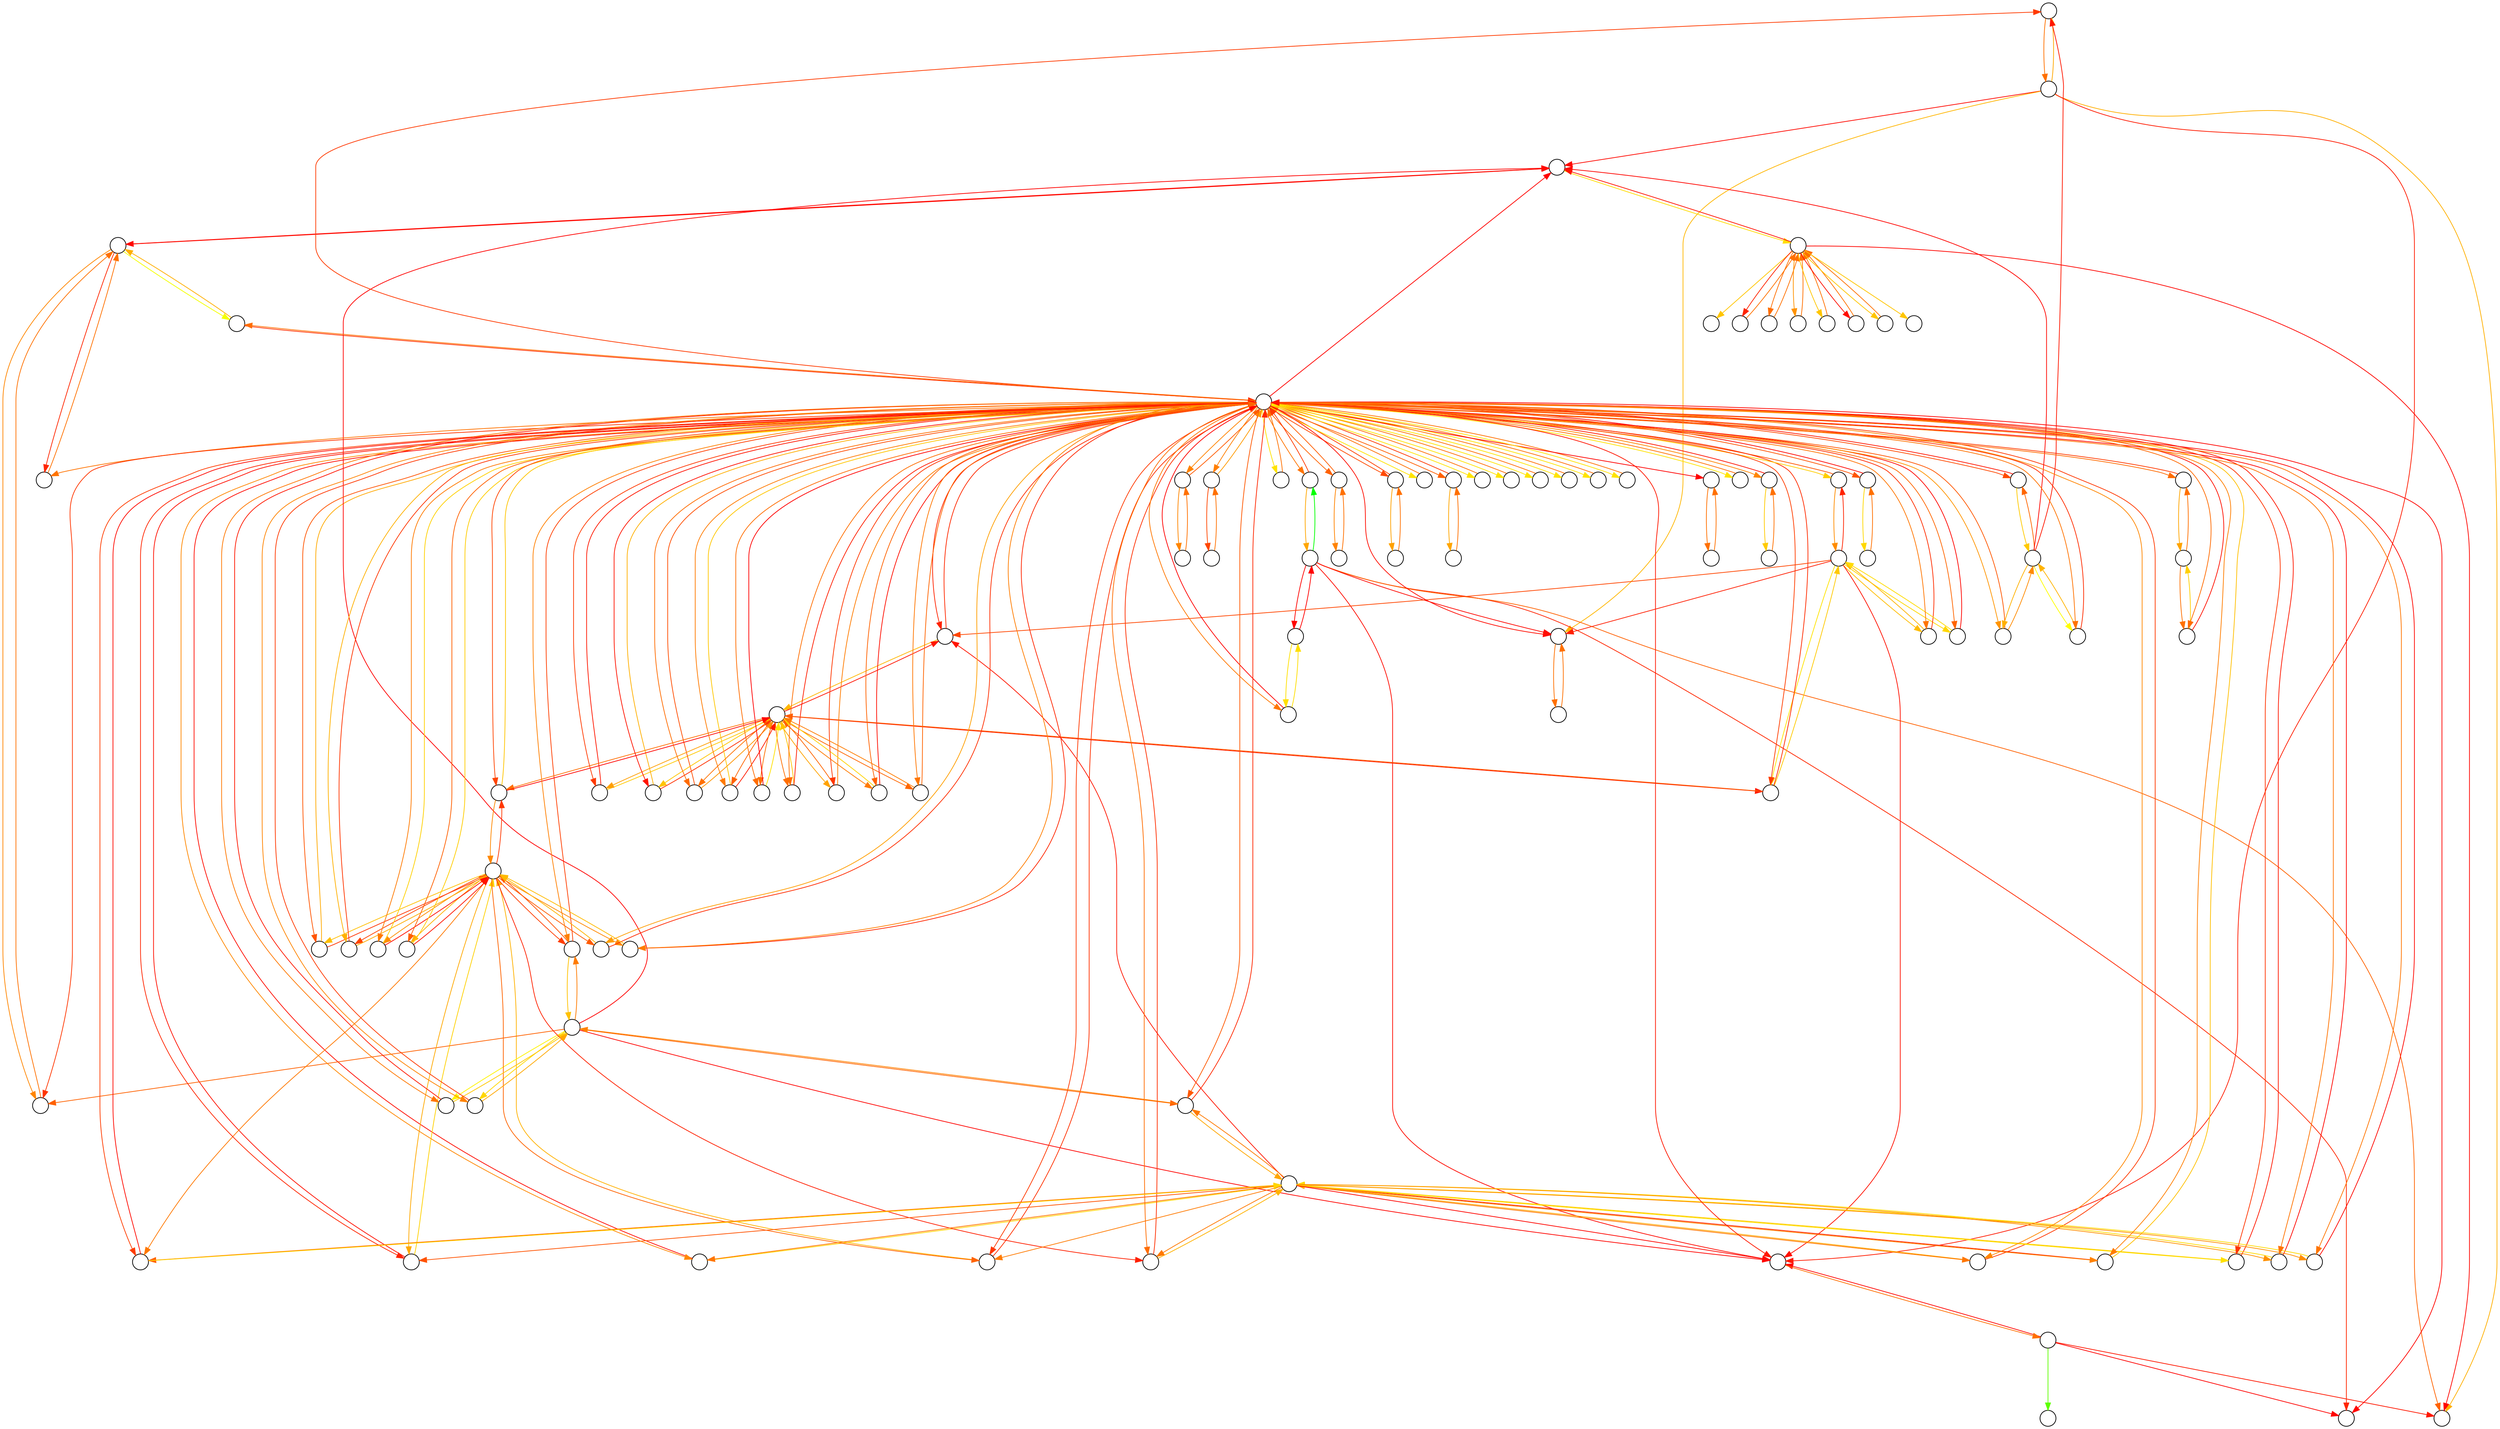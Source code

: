 digraph G {
	graph [ranksep="1.2 equally"]
	node [fixedsize=true shape=circle width=.3]
	455685 [label=""]
	746504 [label=""]
	651786 [label=""]
	1164812 [label=""]
	1308691 [label=""]
	3605 [label=""]
	26648 [label=""]
	1718809 [label=""]
	237084 [label=""]
	53278 [label=""]
	918049 [label=""]
	137274 [label=""]
	906299 [label=""]
	846915 [label=""]
	729674 [label=""]
	383054 [label=""]
	1392725 [label=""]
	200284 [label=""]
	727140 [label=""]
	1680486 [label=""]
	1068149 [label=""]
	1170040 [label=""]
	1156 [label=""]
	1109637 [label=""]
	197766 [label=""]
	1165456 [label=""]
	27281 [label=""]
	161850 [label=""]
	957591 [label=""]
	156 [label=""]
	1695396 [label=""]
	1587878 [label=""]
	293032 [label=""]
	3760 [label=""]
	187066 [label=""]
	694461 [label=""]
	1171134 [label=""]
	703 [label=""]
	1180871 [label=""]
	1731276 [label=""]
	1163480 [label=""]
	1380586 [label=""]
	912619 [label=""]
	1347965 [label=""]
	236374 [label=""]
	1260791 [label=""]
	12025 [label=""]
	48894 [label=""]
	11519 [label=""]
	11556 [label=""]
	1076005 [label=""]
	325414 [label=""]
	133927 [label=""]
	299 [label=""]
	1153836 [label=""]
	1090349 [label=""]
	1585967 [label=""]
	141132 [label=""]
	1309521 [label=""]
	10066 [label=""]
	42325 [label=""]
	124758 [label=""]
	1497944 [label=""]
	66106 [label=""]
	1417572 [label=""]
	1701225 [label=""]
	1412459 [label=""]
	1176943 [label=""]
	36722 [label=""]
	887 [label=""]
	939389 [label=""]
	742782 [label=""]
	1761663 [label=""]
	18818 [label=""]
	953220 [label=""]
	34187 [label=""]
	1678230 [label=""]
	1029037 [label=""]
	140721 [label=""]
	16312 [label=""]
	490938 [label=""]
	985162 [label=""]
	1727937 [label=""]
	1594818 [label=""]
	9667 [label=""]
	490437 [label=""]
	1717191 [label=""]
	1177035 [label=""]
	15821 [label=""]
	1159632 [label=""]
	624593 [label=""]
	45011 [label=""]
	187352 [label=""]
	1143769 [label=""]
	115168 [label=""]
	34276 [label=""]
	1484113 [label=""]
	1176914 [label=""]
	1042421 [label=""]
	337400 [label=""]
	1109637 -> 18818 [color="0.0247930416873  1.000 1.000"]
	1109637 -> 34187 [color="0.0643455637761  1.000 1.000"]
	1109637 -> 490938 [color="0.00629982893824  1.000 1.000"]
	1109637 -> 729674 [color="0.00185056021898  1.000 1.000"]
	1109637 -> 1042421 [color="0.333333333333  1.000 1.000"]
	1109637 -> 1484113 [color="0.00705965783556  1.000 1.000"]
	10066 -> 1159632 [color="0.0729469976316  1.000 1.000"]
	1678230 -> 1076005 [color="0.137331028622  1.000 1.000"]
	1678230 -> 1159632 [color="0.00856296664113  1.000 1.000"]
	27281 -> 490437 [color="0.0729469976316  1.000 1.000"]
	236374 -> 1029037 [color="0.0215276001106  1.000 1.000"]
	236374 -> 1159632 [color="0.124366395153  1.000 1.000"]
	15821 -> 53278 [color="0.0729469976316  1.000 1.000"]
	383054 -> 337400 [color="0.0729469976316  1.000 1.000"]
	293032 -> 490938 [color="0.0729469976316  1.000 1.000"]
	1380586 -> 1392725 [color="0.0729469976316  1.000 1.000"]
	48894 -> 490437 [color="0.0729469976316  1.000 1.000"]
	3760 -> 1159632 [color="0.0729469976316  1.000 1.000"]
	237084 -> 156 [color="0.272293252538  1.000 1.000"]
	237084 -> 18818 [color="0.00135393958948  1.000 1.000"]
	237084 -> 34187 [color="0.0154155740242  1.000 1.000"]
	237084 -> 1484113 [color="0.00272522437479  1.000 1.000"]
	1417572 -> 11556 [color="0.0882618694023  1.000 1.000"]
	1417572 -> 1076005 [color="0.00268328449309  1.000 1.000"]
	1417572 -> 1159632 [color="0.127895838999  1.000 1.000"]
	1156 -> 1159632 [color="0.0729469976316  1.000 1.000"]
	953220 -> 1029037 [color="0.141611147355  1.000 1.000"]
	953220 -> 1159632 [color="0.00428284790765  1.000 1.000"]
	9667 -> 1159632 [color="0.0729469976316  1.000 1.000"]
	1260791 -> 1076005 [color="0.0163632990163  1.000 1.000"]
	1260791 -> 1159632 [color="0.129530696247  1.000 1.000"]
	1163480 -> 1076005 [color="0.119252298289  1.000 1.000"]
	1163480 -> 1159632 [color="0.0266416969741  1.000 1.000"]
	1701225 -> 1029037 [color="0.142544264799  1.000 1.000"]
	1701225 -> 1159632 [color="0.00334973046418  1.000 1.000"]
	187352 -> 1029037 [color="0.139910581141  1.000 1.000"]
	187352 -> 1159632 [color="0.00598341412212  1.000 1.000"]
	1170040 -> 1029037 [color="0.138448154015  1.000 1.000"]
	1170040 -> 1159632 [color="0.00744584124778  1.000 1.000"]
	1727937 -> 11556 [color="0.0128373995269  1.000 1.000"]
	1727937 -> 1159632 [color="0.133056595736  1.000 1.000"]
	1171134 -> 1076005 [color="0.0316850065114  1.000 1.000"]
	1171134 -> 1159632 [color="0.114208988752  1.000 1.000"]
	115168 -> 746504 [color="0.0729469976316  1.000 1.000"]
	1176943 -> 1076005 [color="0.127088511614  1.000 1.000"]
	1176943 -> 1159632 [color="0.0188054836493  1.000 1.000"]
	299 -> 1159632 [color="0.0729469976316  1.000 1.000"]
	1090349 -> 161850 [color="0.0729469976316  1.000 1.000"]
	694461 -> 1159632 [color="0.0559954404423  1.000 1.000"]
	694461 -> 1585967 [color="0.0898985548208  1.000 1.000"]
	1347965 -> 1029037 [color="0.108772349739  1.000 1.000"]
	1347965 -> 1159632 [color="0.0371216455243  1.000 1.000"]
	161850 -> 1090349 [color="0.10485643618  1.000 1.000"]
	161850 -> 1159632 [color="0.0410375590827  1.000 1.000"]
	742782 -> 957591 [color="0.130341318645  1.000 1.000"]
	742782 -> 1159632 [color="0.0155526766185  1.000 1.000"]
	1180871 -> 1076005 [color="0.0959429537707  1.000 1.000"]
	1180871 -> 1159632 [color="0.0499510414924  1.000 1.000"]
	1143769 -> 957591 [color="0.0852739470124  1.000 1.000"]
	1143769 -> 1029037 [color="0.108389194248  1.000 1.000"]
	1143769 -> 1159632 [color="0.0251778516345  1.000 1.000"]
	1177035 -> 11556 [color="0.121389298939  1.000 1.000"]
	1177035 -> 1159632 [color="0.0245046963244  1.000 1.000"]
	746504 -> 115168 [color="0.140819920354  1.000 1.000"]
	746504 -> 1159632 [color="0.00507407490896  1.000 1.000"]
	985162 -> 36722 [color="0.135001091106  1.000 1.000"]
	985162 -> 1159632 [color="0.0108929041568  1.000 1.000"]
	187066 -> 1029037 [color="0.11589764672  1.000 1.000"]
	187066 -> 1159632 [color="0.0299963485436  1.000 1.000"]
	846915 -> 325414 [color="0.0729469976316  1.000 1.000"]
	141132 -> 1029037 [color="0.130999689092  1.000 1.000"]
	141132 -> 1159632 [color="0.0148943061712  1.000 1.000"]
	1165456 -> 11556 [color="0.115252841184  1.000 1.000"]
	1165456 -> 1159632 [color="0.0306411540791  1.000 1.000"]
	624593 -> 727140 [color="0.0729469976316  1.000 1.000"]
	1484113 -> 237084 [color="0.0729469976316  1.000 1.000"]
	124758 -> 1159632 [color="0.00325580466423  1.000 1.000"]
	124758 -> 1731276 [color="0.142638190599  1.000 1.000"]
	912619 -> 325414 [color="0.0729469976316  1.000 1.000"]
	1309521 -> 1159632 [color="0.0287787324592  1.000 1.000"]
	1309521 -> 1585967 [color="0.117115262804  1.000 1.000"]
	1042421 -> 1109637 [color="0.108552829959  1.000 1.000"]
	1042421 -> 1159632 [color="0.037341165304  1.000 1.000"]
	36722 -> 651786 [color="0.072737302927  1.000 1.000"]
	36722 -> 985162 [color="0.0731566923361  1.000 1.000"]
	11519 -> 1159632 [color="0.0729469976316  1.000 1.000"]
	1153836 -> 1076005 [color="0.145893995263  1.000 1.000"]
	1153836 -> 1159632 [color="0.0  1.000 1.000"]
	140721 -> 1076005 [color="0.059250752376  1.000 1.000"]
	140721 -> 1159632 [color="0.0281891427214  1.000 1.000"]
	140721 -> 1731276 [color="0.131401097797  1.000 1.000"]
	1159632 -> 299 [color="0.148055939622  1.000 1.000"]
	1159632 -> 703 [color="0.148055939622  1.000 1.000"]
	1159632 -> 887 [color="0.148055939622  1.000 1.000"]
	1159632 -> 1156 [color="0.148055939622  1.000 1.000"]
	1159632 -> 3605 [color="0.148055939622  1.000 1.000"]
	1159632 -> 3760 [color="0.148055939622  1.000 1.000"]
	1159632 -> 9667 [color="0.148055939622  1.000 1.000"]
	1159632 -> 10066 [color="0.148055939622  1.000 1.000"]
	1159632 -> 11519 [color="0.148055939622  1.000 1.000"]
	1159632 -> 18818 [color="0.00323528831269  1.000 1.000"]
	1159632 -> 53278 [color="0.000907428695163  1.000 1.000"]
	1159632 -> 66106 [color="0.0768456636232  1.000 1.000"]
	1159632 -> 124758 [color="0.0661941620356  1.000 1.000"]
	1159632 -> 133927 [color="0.0762625623708  1.000 1.000"]
	1159632 -> 137274 [color="0.0712577624086  1.000 1.000"]
	1159632 -> 140721 [color="0.04029338633  1.000 1.000"]
	1159632 -> 141132 [color="0.0332597891102  1.000 1.000"]
	1159632 -> 161850 [color="0.0475552585352  1.000 1.000"]
	1159632 -> 187066 [color="0.070750758157  1.000 1.000"]
	1159632 -> 187352 [color="0.0391179714343  1.000 1.000"]
	1159632 -> 197766 [color="0.0238952419178  1.000 1.000"]
	1159632 -> 200284 [color="0.0484202435315  1.000 1.000"]
	1159632 -> 236374 [color="0.0818467177144  1.000 1.000"]
	1159632 -> 337400 [color="0.0875809786503  1.000 1.000"]
	1159632 -> 455685 [color="0.0379310929344  1.000 1.000"]
	1159632 -> 490938 [color="0.00805046182231  1.000 1.000"]
	1159632 -> 651786 [color="0.0700518502266  1.000 1.000"]
	1159632 -> 694461 [color="0.0966202749545  1.000 1.000"]
	1159632 -> 727140 [color="0.0636332228673  1.000 1.000"]
	1159632 -> 742782 [color="0.0776019491475  1.000 1.000"]
	1159632 -> 746504 [color="0.0550636918313  1.000 1.000"]
	1159632 -> 846915 [color="0.0754674925836  1.000 1.000"]
	1159632 -> 906299 [color="0.0848283887989  1.000 1.000"]
	1159632 -> 912619 [color="0.0349387806538  1.000 1.000"]
	1159632 -> 939389 [color="0.0625524436453  1.000 1.000"]
	1159632 -> 953220 [color="0.0758598854696  1.000 1.000"]
	1159632 -> 985162 [color="0.0696020935317  1.000 1.000"]
	1159632 -> 1042421 [color="0.0749585383864  1.000 1.000"]
	1159632 -> 1068149 [color="0.0828246853424  1.000 1.000"]
	1159632 -> 1143769 [color="0.0570047554548  1.000 1.000"]
	1159632 -> 1153836 [color="0.0704336533204  1.000 1.000"]
	1159632 -> 1163480 [color="0.0223417695371  1.000 1.000"]
	1159632 -> 1164812 [color="0.134584967644  1.000 1.000"]
	1159632 -> 1165456 [color="0.0367269154504  1.000 1.000"]
	1159632 -> 1170040 [color="0.0883638374215  1.000 1.000"]
	1159632 -> 1171134 [color="0.012446765289  1.000 1.000"]
	1159632 -> 1176914 [color="0.0765301102707  1.000 1.000"]
	1159632 -> 1176943 [color="0.0714436919378  1.000 1.000"]
	1159632 -> 1177035 [color="0.0813075502691  1.000 1.000"]
	1159632 -> 1180871 [color="0.0701141409379  1.000 1.000"]
	1159632 -> 1260791 [color="0.080067079363  1.000 1.000"]
	1159632 -> 1309521 [color="0.0742266539432  1.000 1.000"]
	1159632 -> 1347965 [color="0.0876350112551  1.000 1.000"]
	1159632 -> 1392725 [color="0.082142024996  1.000 1.000"]
	1159632 -> 1412459 [color="0.0792071308033  1.000 1.000"]
	1159632 -> 1417572 [color="0.0439005800245  1.000 1.000"]
	1159632 -> 1484113 [color="0.0155570272762  1.000 1.000"]
	1159632 -> 1497944 [color="0.114676836003  1.000 1.000"]
	1159632 -> 1587878 [color="0.00140321962732  1.000 1.000"]
	1159632 -> 1594818 [color="0.0856679840214  1.000 1.000"]
	1159632 -> 1678230 [color="0.0637815281204  1.000 1.000"]
	1159632 -> 1680486 [color="0.0550059040549  1.000 1.000"]
	1159632 -> 1695396 [color="0.0371681654376  1.000 1.000"]
	1159632 -> 1701225 [color="0.0746627306672  1.000 1.000"]
	1159632 -> 1717191 [color="0.103402255669  1.000 1.000"]
	1159632 -> 1727937 [color="0.0620234867386  1.000 1.000"]
	1159632 -> 1761663 [color="0.0357115441638  1.000 1.000"]
	651786 -> 36722 [color="0.107165285021  1.000 1.000"]
	651786 -> 1159632 [color="0.0387287102419  1.000 1.000"]
	1717191 -> 11556 [color="0.115991294214  1.000 1.000"]
	1717191 -> 1159632 [color="0.0299027010491  1.000 1.000"]
	325414 -> 137274 [color="0.173864468388  1.000 1.000"]
	325414 -> 846915 [color="0.0242676352715  1.000 1.000"]
	325414 -> 912619 [color="0.0867379573147  1.000 1.000"]
	325414 -> 1587878 [color="0.00691792955229  1.000 1.000"]
	1497944 -> 11556 [color="0.110873098883  1.000 1.000"]
	1497944 -> 1159632 [color="0.0350208963804  1.000 1.000"]
	727140 -> 624593 [color="0.085389920119  1.000 1.000"]
	727140 -> 1159632 [color="0.0605040751442  1.000 1.000"]
	906299 -> 1159632 [color="0.0587400849748  1.000 1.000"]
	906299 -> 1718809 [color="0.0871539102884  1.000 1.000"]
	1695396 -> 1076005 [color="0.131480216359  1.000 1.000"]
	1695396 -> 1159632 [color="0.014413778904  1.000 1.000"]
	137274 -> 325414 [color="0.114299217799  1.000 1.000"]
	137274 -> 1159632 [color="0.0315947774641  1.000 1.000"]
	3605 -> 1159632 [color="0.0729469976316  1.000 1.000"]
	1176914 -> 1076005 [color="0.0812436275915  1.000 1.000"]
	1176914 -> 1159632 [color="0.0646503676716  1.000 1.000"]
	703 -> 1159632 [color="0.0729469976316  1.000 1.000"]
	1412459 -> 11556 [color="0.0100908420522  1.000 1.000"]
	1412459 -> 1159632 [color="0.135803153211  1.000 1.000"]
	197766 -> 11556 [color="0.135737684927  1.000 1.000"]
	197766 -> 1159632 [color="0.0101563103363  1.000 1.000"]
	1308691 -> 34187 [color="0.114300221493  1.000 1.000"]
	1308691 -> 455685 [color="0.109245846268  1.000 1.000"]
	1308691 -> 490938 [color="0.118575367436  1.000 1.000"]
	1308691 -> 1484113 [color="0.0171367924138  1.000 1.000"]
	1308691 -> 1587878 [color="0.00547676054632  1.000 1.000"]
	1029037 -> 141132 [color="0.147122254946  1.000 1.000"]
	1029037 -> 187066 [color="0.0788845465254  1.000 1.000"]
	1029037 -> 187352 [color="0.065432341416  1.000 1.000"]
	1029037 -> 197766 [color="0.0538964113176  1.000 1.000"]
	1029037 -> 236374 [color="0.0848534552932  1.000 1.000"]
	1029037 -> 953220 [color="0.092526153863  1.000 1.000"]
	1029037 -> 1143769 [color="0.0798746603125  1.000 1.000"]
	1029037 -> 1163480 [color="0.0136577836297  1.000 1.000"]
	1029037 -> 1165456 [color="0.0807059709267  1.000 1.000"]
	1029037 -> 1170040 [color="0.0765011425824  1.000 1.000"]
	1029037 -> 1347965 [color="0.0774352030765  1.000 1.000"]
	1029037 -> 1484113 [color="0.00336062298934  1.000 1.000"]
	1029037 -> 1701225 [color="0.0940604223315  1.000 1.000"]
	1718809 -> 906299 [color="0.0729469976316  1.000 1.000"]
	42325 -> 490437 [color="0.0729469976316  1.000 1.000"]
	53278 -> 15821 [color="0.0729469976316  1.000 1.000"]
	887 -> 1159632 [color="0.0729469976316  1.000 1.000"]
	34276 -> 490437 [color="0.0729469976316  1.000 1.000"]
	16312 -> 490437 [color="0.0729469976316  1.000 1.000"]
	1594818 -> 957591 [color="0.109030172777  1.000 1.000"]
	1594818 -> 1159632 [color="0.0368638224862  1.000 1.000"]
	1680486 -> 11556 [color="0.0356442010799  1.000 1.000"]
	1680486 -> 1159632 [color="0.110249794183  1.000 1.000"]
	200284 -> 1159632 [color="0.0148427410521  1.000 1.000"]
	200284 -> 1585967 [color="0.131051254211  1.000 1.000"]
	26648 -> 490437 [color="0.0729469976316  1.000 1.000"]
	729674 -> 66106 [color="0.145860234014  1.000 1.000"]
	729674 -> 1109637 [color="3.37612492442e-05  1.000 1.000"]
	490437 -> 12025 [color="0.128358959811  1.000 1.000"]
	490437 -> 16312 [color="0.128358959811  1.000 1.000"]
	490437 -> 26648 [color="0.0711529713797  1.000 1.000"]
	490437 -> 27281 [color="0.0955985754234  1.000 1.000"]
	490437 -> 34187 [color="0.00348376306581  1.000 1.000"]
	490437 -> 34276 [color="0.0233245515577  1.000 1.000"]
	490437 -> 42325 [color="0.0096597510784  1.000 1.000"]
	490437 -> 45011 [color="0.128358959811  1.000 1.000"]
	490437 -> 48894 [color="0.128358959811  1.000 1.000"]
	490437 -> 1587878 [color="0.0128145245663  1.000 1.000"]
	1585967 -> 200284 [color="0.0663600253046  1.000 1.000"]
	1585967 -> 455685 [color="0.014329081037  1.000 1.000"]
	1585967 -> 694461 [color="0.115086064276  1.000 1.000"]
	1585967 -> 1309521 [color="0.165191253424  1.000 1.000"]
	1585967 -> 1587878 [color="0.00376856411635  1.000 1.000"]
	1068149 -> 11556 [color="0.0518619665412  1.000 1.000"]
	1068149 -> 957591 [color="0.126062743175  1.000 1.000"]
	1068149 -> 1159632 [color="0.0409162831789  1.000 1.000"]
	1076005 -> 140721 [color="0.0198824508724  1.000 1.000"]
	1076005 -> 1153836 [color="0.0732042570725  1.000 1.000"]
	1076005 -> 1163480 [color="0.0147420507858  1.000 1.000"]
	1076005 -> 1171134 [color="0.127890704233  1.000 1.000"]
	1076005 -> 1176914 [color="0.067454792285  1.000 1.000"]
	1076005 -> 1176943 [color="0.0722517068435  1.000 1.000"]
	1076005 -> 1180871 [color="0.0735055837624  1.000 1.000"]
	1076005 -> 1260791 [color="0.0641191369336  1.000 1.000"]
	1076005 -> 1417572 [color="0.0723090659042  1.000 1.000"]
	1076005 -> 1678230 [color="0.0794777631289  1.000 1.000"]
	1076005 -> 1695396 [color="0.104576372513  1.000 1.000"]
	1076005 -> 1761663 [color="0.105950087245  1.000 1.000"]
	918049 -> 939389 [color="0.0729469976316  1.000 1.000"]
	957591 -> 742782 [color="0.158325959708  1.000 1.000"]
	957591 -> 912619 [color="0.0635316981698  1.000 1.000"]
	957591 -> 1068149 [color="0.0801872320597  1.000 1.000"]
	957591 -> 1143769 [color="0.0645555857007  1.000 1.000"]
	957591 -> 1484113 [color="0.00299593605072  1.000 1.000"]
	957591 -> 1587878 [color="0.000832806209383  1.000 1.000"]
	957591 -> 1594818 [color="0.140199765523  1.000 1.000"]
	1392725 -> 1159632 [color="0.10009663556  1.000 1.000"]
	1392725 -> 1380586 [color="0.0457973597033  1.000 1.000"]
	337400 -> 383054 [color="0.131654090399  1.000 1.000"]
	337400 -> 1159632 [color="0.0142399048639  1.000 1.000"]
	1587878 -> 325414 [color="0.00146759436763  1.000 1.000"]
	1587878 -> 490437 [color="0.144426400896  1.000 1.000"]
	455685 -> 1308691 [color="0.0729469976316  1.000 1.000"]
	1731276 -> 124758 [color="0.140118366425  1.000 1.000"]
	1731276 -> 133927 [color="0.122884831446  1.000 1.000"]
	1731276 -> 140721 [color="0.148365722049  1.000 1.000"]
	1731276 -> 490938 [color="0.020802091329  1.000 1.000"]
	1731276 -> 1163480 [color="0.04501679927  1.000 1.000"]
	1731276 -> 1164812 [color="0.0230575323839  1.000 1.000"]
	1731276 -> 1484113 [color="0.0103836405178  1.000 1.000"]
	11556 -> 187066 [color="0.0210906183453  1.000 1.000"]
	11556 -> 187352 [color="0.0774932815957  1.000 1.000"]
	11556 -> 197766 [color="0.109924334331  1.000 1.000"]
	11556 -> 1068149 [color="0.0395595256002  1.000 1.000"]
	11556 -> 1165456 [color="0.0647390469571  1.000 1.000"]
	11556 -> 1177035 [color="0.0893628092639  1.000 1.000"]
	11556 -> 1412459 [color="0.092174852909  1.000 1.000"]
	11556 -> 1417572 [color="0.036793318352  1.000 1.000"]
	11556 -> 1497944 [color="0.0446879767296  1.000 1.000"]
	11556 -> 1680486 [color="0.124575479064  1.000 1.000"]
	11556 -> 1717191 [color="0.0597823959607  1.000 1.000"]
	11556 -> 1727937 [color="0.11518033247  1.000 1.000"]
	490938 -> 293032 [color="0.0729469976316  1.000 1.000"]
	133927 -> 1159632 [color="0.0293132854904  1.000 1.000"]
	133927 -> 1731276 [color="0.116580709773  1.000 1.000"]
	1761663 -> 1076005 [color="0.0656811164612  1.000 1.000"]
	1761663 -> 1159632 [color="0.0802128788019  1.000 1.000"]
	1164812 -> 1159632 [color="0.0546722178247  1.000 1.000"]
	1164812 -> 1731276 [color="0.0912217774384  1.000 1.000"]
	66106 -> 729674 [color="0.145128565277  1.000 1.000"]
	66106 -> 1159632 [color="0.000765429986248  1.000 1.000"]
	939389 -> 918049 [color="0.107672963226  1.000 1.000"]
	939389 -> 1159632 [color="0.0382210320374  1.000 1.000"]
}
